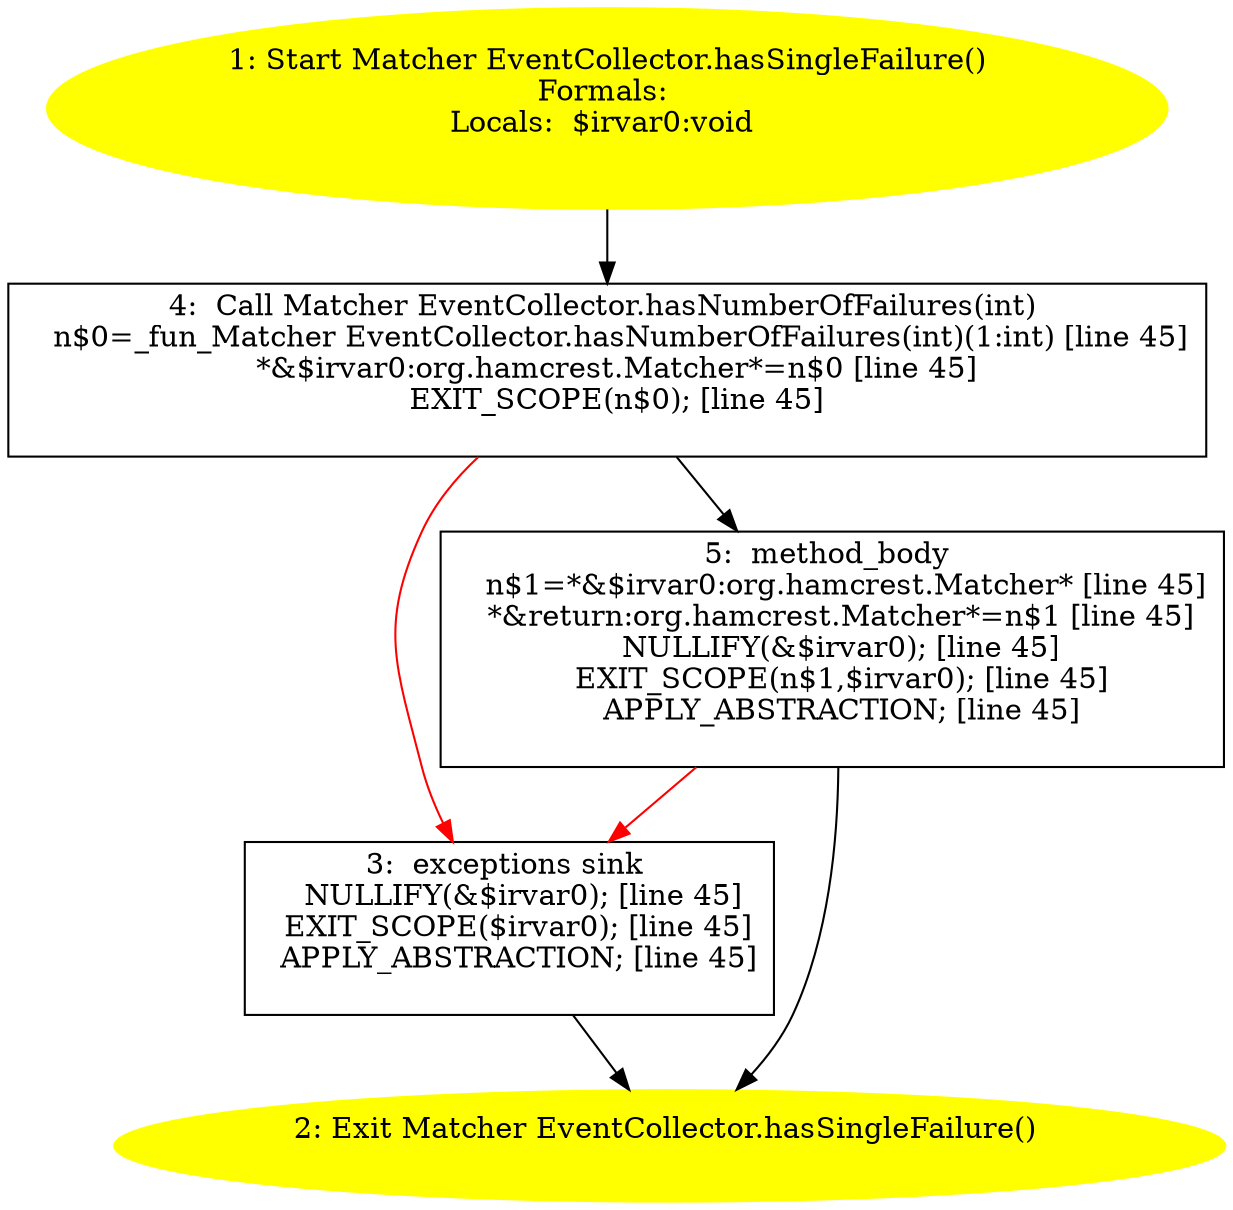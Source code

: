 /* @generated */
digraph cfg {
"org.junit.rules.EventCollector.hasSingleFailure():org.hamcrest.Matcher.293c15334a171e8abb299b18a5f03082_1" [label="1: Start Matcher EventCollector.hasSingleFailure()\nFormals: \nLocals:  $irvar0:void \n  " color=yellow style=filled]
	

	 "org.junit.rules.EventCollector.hasSingleFailure():org.hamcrest.Matcher.293c15334a171e8abb299b18a5f03082_1" -> "org.junit.rules.EventCollector.hasSingleFailure():org.hamcrest.Matcher.293c15334a171e8abb299b18a5f03082_4" ;
"org.junit.rules.EventCollector.hasSingleFailure():org.hamcrest.Matcher.293c15334a171e8abb299b18a5f03082_2" [label="2: Exit Matcher EventCollector.hasSingleFailure() \n  " color=yellow style=filled]
	

"org.junit.rules.EventCollector.hasSingleFailure():org.hamcrest.Matcher.293c15334a171e8abb299b18a5f03082_3" [label="3:  exceptions sink \n   NULLIFY(&$irvar0); [line 45]\n  EXIT_SCOPE($irvar0); [line 45]\n  APPLY_ABSTRACTION; [line 45]\n " shape="box"]
	

	 "org.junit.rules.EventCollector.hasSingleFailure():org.hamcrest.Matcher.293c15334a171e8abb299b18a5f03082_3" -> "org.junit.rules.EventCollector.hasSingleFailure():org.hamcrest.Matcher.293c15334a171e8abb299b18a5f03082_2" ;
"org.junit.rules.EventCollector.hasSingleFailure():org.hamcrest.Matcher.293c15334a171e8abb299b18a5f03082_4" [label="4:  Call Matcher EventCollector.hasNumberOfFailures(int) \n   n$0=_fun_Matcher EventCollector.hasNumberOfFailures(int)(1:int) [line 45]\n  *&$irvar0:org.hamcrest.Matcher*=n$0 [line 45]\n  EXIT_SCOPE(n$0); [line 45]\n " shape="box"]
	

	 "org.junit.rules.EventCollector.hasSingleFailure():org.hamcrest.Matcher.293c15334a171e8abb299b18a5f03082_4" -> "org.junit.rules.EventCollector.hasSingleFailure():org.hamcrest.Matcher.293c15334a171e8abb299b18a5f03082_5" ;
	 "org.junit.rules.EventCollector.hasSingleFailure():org.hamcrest.Matcher.293c15334a171e8abb299b18a5f03082_4" -> "org.junit.rules.EventCollector.hasSingleFailure():org.hamcrest.Matcher.293c15334a171e8abb299b18a5f03082_3" [color="red" ];
"org.junit.rules.EventCollector.hasSingleFailure():org.hamcrest.Matcher.293c15334a171e8abb299b18a5f03082_5" [label="5:  method_body \n   n$1=*&$irvar0:org.hamcrest.Matcher* [line 45]\n  *&return:org.hamcrest.Matcher*=n$1 [line 45]\n  NULLIFY(&$irvar0); [line 45]\n  EXIT_SCOPE(n$1,$irvar0); [line 45]\n  APPLY_ABSTRACTION; [line 45]\n " shape="box"]
	

	 "org.junit.rules.EventCollector.hasSingleFailure():org.hamcrest.Matcher.293c15334a171e8abb299b18a5f03082_5" -> "org.junit.rules.EventCollector.hasSingleFailure():org.hamcrest.Matcher.293c15334a171e8abb299b18a5f03082_2" ;
	 "org.junit.rules.EventCollector.hasSingleFailure():org.hamcrest.Matcher.293c15334a171e8abb299b18a5f03082_5" -> "org.junit.rules.EventCollector.hasSingleFailure():org.hamcrest.Matcher.293c15334a171e8abb299b18a5f03082_3" [color="red" ];
}
